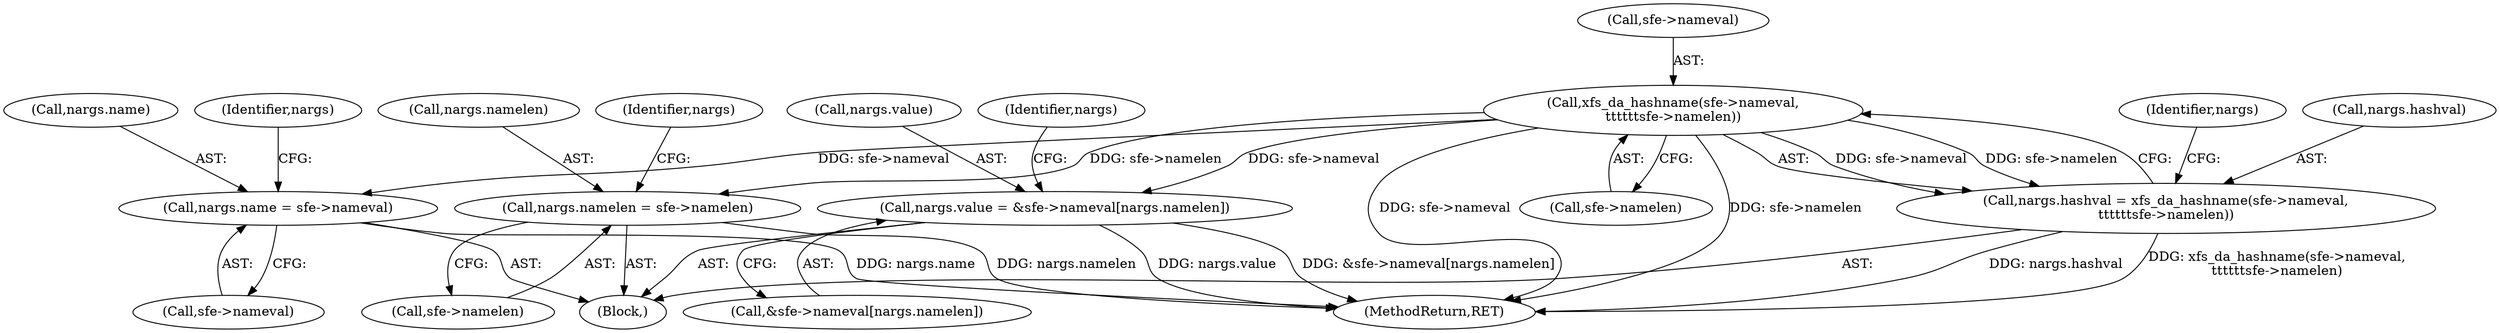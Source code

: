 digraph "0_linux_bb3d48dcf86a97dc25fe9fc2c11938e19cb4399a@pointer" {
"1000367" [label="(Call,xfs_da_hashname(sfe->nameval,\n\t\t\t\t\t\tsfe->namelen))"];
"1000330" [label="(Call,nargs.name = sfe->nameval)"];
"1000337" [label="(Call,nargs.namelen = sfe->namelen)"];
"1000344" [label="(Call,nargs.value = &sfe->nameval[nargs.namelen])"];
"1000363" [label="(Call,nargs.hashval = xfs_da_hashname(sfe->nameval,\n\t\t\t\t\t\tsfe->namelen))"];
"1000367" [label="(Call,xfs_da_hashname(sfe->nameval,\n\t\t\t\t\t\tsfe->namelen))"];
"1000334" [label="(Call,sfe->nameval)"];
"1000423" [label="(MethodReturn,RET)"];
"1000331" [label="(Call,nargs.name)"];
"1000363" [label="(Call,nargs.hashval = xfs_da_hashname(sfe->nameval,\n\t\t\t\t\t\tsfe->namelen))"];
"1000330" [label="(Call,nargs.name = sfe->nameval)"];
"1000376" [label="(Identifier,nargs)"];
"1000348" [label="(Call,&sfe->nameval[nargs.namelen])"];
"1000368" [label="(Call,sfe->nameval)"];
"1000344" [label="(Call,nargs.value = &sfe->nameval[nargs.namelen])"];
"1000329" [label="(Block,)"];
"1000338" [label="(Call,nargs.namelen)"];
"1000346" [label="(Identifier,nargs)"];
"1000341" [label="(Call,sfe->namelen)"];
"1000358" [label="(Identifier,nargs)"];
"1000371" [label="(Call,sfe->namelen)"];
"1000364" [label="(Call,nargs.hashval)"];
"1000337" [label="(Call,nargs.namelen = sfe->namelen)"];
"1000339" [label="(Identifier,nargs)"];
"1000345" [label="(Call,nargs.value)"];
"1000367" -> "1000363"  [label="AST: "];
"1000367" -> "1000371"  [label="CFG: "];
"1000368" -> "1000367"  [label="AST: "];
"1000371" -> "1000367"  [label="AST: "];
"1000363" -> "1000367"  [label="CFG: "];
"1000367" -> "1000423"  [label="DDG: sfe->nameval"];
"1000367" -> "1000423"  [label="DDG: sfe->namelen"];
"1000367" -> "1000330"  [label="DDG: sfe->nameval"];
"1000367" -> "1000337"  [label="DDG: sfe->namelen"];
"1000367" -> "1000344"  [label="DDG: sfe->nameval"];
"1000367" -> "1000363"  [label="DDG: sfe->nameval"];
"1000367" -> "1000363"  [label="DDG: sfe->namelen"];
"1000330" -> "1000329"  [label="AST: "];
"1000330" -> "1000334"  [label="CFG: "];
"1000331" -> "1000330"  [label="AST: "];
"1000334" -> "1000330"  [label="AST: "];
"1000339" -> "1000330"  [label="CFG: "];
"1000330" -> "1000423"  [label="DDG: nargs.name"];
"1000337" -> "1000329"  [label="AST: "];
"1000337" -> "1000341"  [label="CFG: "];
"1000338" -> "1000337"  [label="AST: "];
"1000341" -> "1000337"  [label="AST: "];
"1000346" -> "1000337"  [label="CFG: "];
"1000337" -> "1000423"  [label="DDG: nargs.namelen"];
"1000344" -> "1000329"  [label="AST: "];
"1000344" -> "1000348"  [label="CFG: "];
"1000345" -> "1000344"  [label="AST: "];
"1000348" -> "1000344"  [label="AST: "];
"1000358" -> "1000344"  [label="CFG: "];
"1000344" -> "1000423"  [label="DDG: &sfe->nameval[nargs.namelen]"];
"1000344" -> "1000423"  [label="DDG: nargs.value"];
"1000363" -> "1000329"  [label="AST: "];
"1000364" -> "1000363"  [label="AST: "];
"1000376" -> "1000363"  [label="CFG: "];
"1000363" -> "1000423"  [label="DDG: nargs.hashval"];
"1000363" -> "1000423"  [label="DDG: xfs_da_hashname(sfe->nameval,\n\t\t\t\t\t\tsfe->namelen)"];
}
